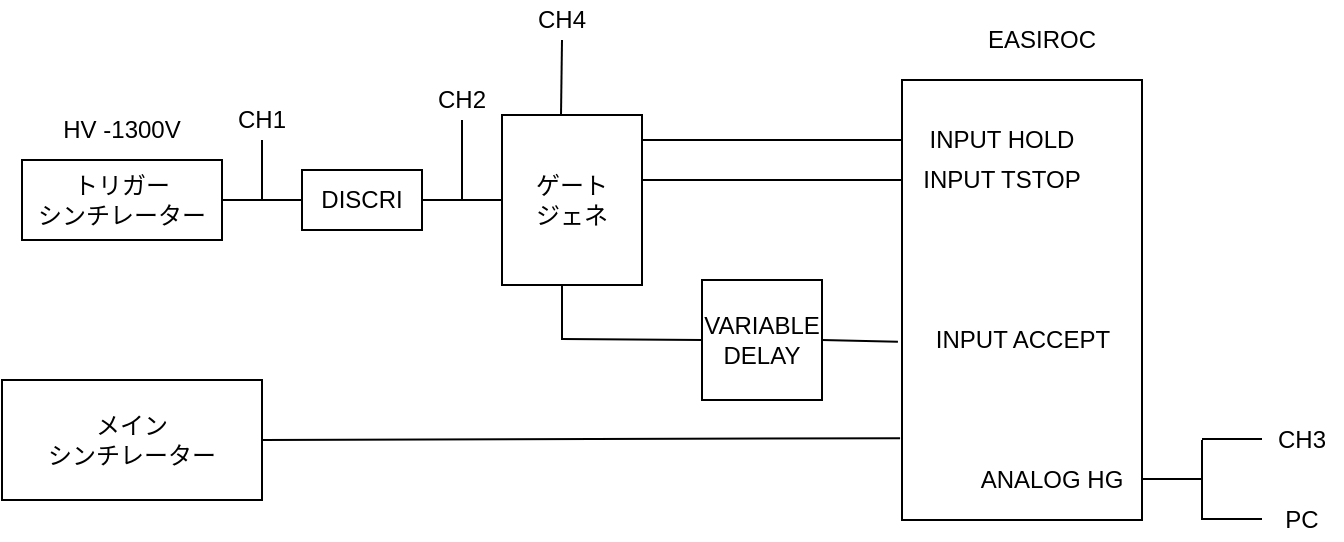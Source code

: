 <mxfile version="14.8.0" type="github">
  <diagram id="Lo5GudRYVA3cNbUUu6u8" name="week2">
    <mxGraphModel dx="645" dy="872" grid="1" gridSize="10" guides="1" tooltips="1" connect="1" arrows="1" fold="1" page="1" pageScale="1" pageWidth="827" pageHeight="1169" math="0" shadow="0">
      <root>
        <mxCell id="0" />
        <mxCell id="1" parent="0" />
        <mxCell id="Ji7lrNQVcZ0eJJV9aK35-1" value="" style="rounded=0;whiteSpace=wrap;html=1;" vertex="1" parent="1">
          <mxGeometry x="490" y="200" width="120" height="220" as="geometry" />
        </mxCell>
        <mxCell id="Ji7lrNQVcZ0eJJV9aK35-2" value="EASIROC" style="text;html=1;strokeColor=none;fillColor=none;align=center;verticalAlign=middle;whiteSpace=wrap;rounded=0;" vertex="1" parent="1">
          <mxGeometry x="540" y="170" width="40" height="20" as="geometry" />
        </mxCell>
        <mxCell id="Ji7lrNQVcZ0eJJV9aK35-3" value="INPUT HOLD" style="text;html=1;strokeColor=none;fillColor=none;align=center;verticalAlign=middle;whiteSpace=wrap;rounded=0;" vertex="1" parent="1">
          <mxGeometry x="490" y="220" width="100" height="20" as="geometry" />
        </mxCell>
        <mxCell id="Ji7lrNQVcZ0eJJV9aK35-4" value="INPUT TSTOP" style="text;html=1;strokeColor=none;fillColor=none;align=center;verticalAlign=middle;whiteSpace=wrap;rounded=0;" vertex="1" parent="1">
          <mxGeometry x="490" y="240" width="100" height="20" as="geometry" />
        </mxCell>
        <mxCell id="Ji7lrNQVcZ0eJJV9aK35-5" value="INPUT ACCEPT" style="text;html=1;strokeColor=none;fillColor=none;align=center;verticalAlign=middle;whiteSpace=wrap;rounded=0;" vertex="1" parent="1">
          <mxGeometry x="497.5" y="320" width="105" height="20" as="geometry" />
        </mxCell>
        <mxCell id="Ji7lrNQVcZ0eJJV9aK35-7" value="ANALOG HG" style="text;html=1;strokeColor=none;fillColor=none;align=center;verticalAlign=middle;whiteSpace=wrap;rounded=0;" vertex="1" parent="1">
          <mxGeometry x="510" y="390" width="110" height="20" as="geometry" />
        </mxCell>
        <mxCell id="Ji7lrNQVcZ0eJJV9aK35-8" value="" style="endArrow=none;html=1;" edge="1" parent="1">
          <mxGeometry width="50" height="50" relative="1" as="geometry">
            <mxPoint x="610" y="399.5" as="sourcePoint" />
            <mxPoint x="640" y="399.5" as="targetPoint" />
          </mxGeometry>
        </mxCell>
        <mxCell id="Ji7lrNQVcZ0eJJV9aK35-9" value="" style="endArrow=none;html=1;" edge="1" parent="1">
          <mxGeometry width="50" height="50" relative="1" as="geometry">
            <mxPoint x="640" y="420" as="sourcePoint" />
            <mxPoint x="640" y="380" as="targetPoint" />
          </mxGeometry>
        </mxCell>
        <mxCell id="Ji7lrNQVcZ0eJJV9aK35-13" value="" style="endArrow=none;html=1;" edge="1" parent="1">
          <mxGeometry width="50" height="50" relative="1" as="geometry">
            <mxPoint x="640" y="379.5" as="sourcePoint" />
            <mxPoint x="670" y="379.5" as="targetPoint" />
          </mxGeometry>
        </mxCell>
        <mxCell id="Ji7lrNQVcZ0eJJV9aK35-14" value="" style="endArrow=none;html=1;" edge="1" parent="1">
          <mxGeometry width="50" height="50" relative="1" as="geometry">
            <mxPoint x="670" y="419.5" as="sourcePoint" />
            <mxPoint x="640" y="419.5" as="targetPoint" />
          </mxGeometry>
        </mxCell>
        <mxCell id="Ji7lrNQVcZ0eJJV9aK35-15" value="CH3" style="text;html=1;strokeColor=none;fillColor=none;align=center;verticalAlign=middle;whiteSpace=wrap;rounded=0;" vertex="1" parent="1">
          <mxGeometry x="670" y="370" width="40" height="20" as="geometry" />
        </mxCell>
        <mxCell id="Ji7lrNQVcZ0eJJV9aK35-16" value="PC" style="text;html=1;strokeColor=none;fillColor=none;align=center;verticalAlign=middle;whiteSpace=wrap;rounded=0;" vertex="1" parent="1">
          <mxGeometry x="670" y="410" width="40" height="20" as="geometry" />
        </mxCell>
        <mxCell id="Ji7lrNQVcZ0eJJV9aK35-17" value="トリガー&lt;br&gt;シンチレーター" style="rounded=0;whiteSpace=wrap;html=1;" vertex="1" parent="1">
          <mxGeometry x="50" y="240" width="100" height="40" as="geometry" />
        </mxCell>
        <mxCell id="Ji7lrNQVcZ0eJJV9aK35-18" value="メイン&lt;br&gt;シンチレーター" style="rounded=0;whiteSpace=wrap;html=1;" vertex="1" parent="1">
          <mxGeometry x="40" y="350" width="130" height="60" as="geometry" />
        </mxCell>
        <mxCell id="Ji7lrNQVcZ0eJJV9aK35-19" value="HV -1300V" style="text;html=1;strokeColor=none;fillColor=none;align=center;verticalAlign=middle;whiteSpace=wrap;rounded=0;" vertex="1" parent="1">
          <mxGeometry x="65" y="200" width="70" height="50" as="geometry" />
        </mxCell>
        <mxCell id="Ji7lrNQVcZ0eJJV9aK35-20" value="" style="endArrow=none;html=1;" edge="1" parent="1">
          <mxGeometry width="50" height="50" relative="1" as="geometry">
            <mxPoint x="150" y="260" as="sourcePoint" />
            <mxPoint x="190" y="260" as="targetPoint" />
          </mxGeometry>
        </mxCell>
        <mxCell id="Ji7lrNQVcZ0eJJV9aK35-21" value="&lt;font style=&quot;font-size: 12px&quot;&gt;DISCRI&lt;/font&gt;" style="rounded=0;whiteSpace=wrap;html=1;" vertex="1" parent="1">
          <mxGeometry x="190" y="245" width="60" height="30" as="geometry" />
        </mxCell>
        <mxCell id="Ji7lrNQVcZ0eJJV9aK35-22" value="ゲート&lt;br&gt;ジェネ" style="rounded=0;whiteSpace=wrap;html=1;" vertex="1" parent="1">
          <mxGeometry x="290" y="217.5" width="70" height="85" as="geometry" />
        </mxCell>
        <mxCell id="Ji7lrNQVcZ0eJJV9aK35-23" value="" style="endArrow=none;html=1;entryX=0;entryY=0.5;entryDx=0;entryDy=0;" edge="1" parent="1" target="Ji7lrNQVcZ0eJJV9aK35-22">
          <mxGeometry width="50" height="50" relative="1" as="geometry">
            <mxPoint x="250" y="260" as="sourcePoint" />
            <mxPoint x="300" y="210" as="targetPoint" />
          </mxGeometry>
        </mxCell>
        <mxCell id="Ji7lrNQVcZ0eJJV9aK35-24" value="" style="endArrow=none;html=1;" edge="1" parent="1" target="Ji7lrNQVcZ0eJJV9aK35-25">
          <mxGeometry width="50" height="50" relative="1" as="geometry">
            <mxPoint x="170" y="260" as="sourcePoint" />
            <mxPoint x="170" y="220" as="targetPoint" />
          </mxGeometry>
        </mxCell>
        <mxCell id="Ji7lrNQVcZ0eJJV9aK35-25" value="CH1" style="text;html=1;strokeColor=none;fillColor=none;align=center;verticalAlign=middle;whiteSpace=wrap;rounded=0;" vertex="1" parent="1">
          <mxGeometry x="150" y="210" width="40" height="20" as="geometry" />
        </mxCell>
        <mxCell id="Ji7lrNQVcZ0eJJV9aK35-26" value="" style="endArrow=none;html=1;" edge="1" parent="1" target="Ji7lrNQVcZ0eJJV9aK35-27">
          <mxGeometry width="50" height="50" relative="1" as="geometry">
            <mxPoint x="270" y="260" as="sourcePoint" />
            <mxPoint x="270" y="210" as="targetPoint" />
          </mxGeometry>
        </mxCell>
        <mxCell id="Ji7lrNQVcZ0eJJV9aK35-27" value="CH2" style="text;html=1;strokeColor=none;fillColor=none;align=center;verticalAlign=middle;whiteSpace=wrap;rounded=0;" vertex="1" parent="1">
          <mxGeometry x="250" y="200" width="40" height="20" as="geometry" />
        </mxCell>
        <mxCell id="Ji7lrNQVcZ0eJJV9aK35-28" value="" style="endArrow=none;html=1;" edge="1" parent="1" target="Ji7lrNQVcZ0eJJV9aK35-3">
          <mxGeometry width="50" height="50" relative="1" as="geometry">
            <mxPoint x="360" y="230" as="sourcePoint" />
            <mxPoint x="410" y="180" as="targetPoint" />
          </mxGeometry>
        </mxCell>
        <mxCell id="Ji7lrNQVcZ0eJJV9aK35-30" value="" style="endArrow=none;html=1;" edge="1" parent="1">
          <mxGeometry width="50" height="50" relative="1" as="geometry">
            <mxPoint x="360" y="250" as="sourcePoint" />
            <mxPoint x="490" y="250" as="targetPoint" />
          </mxGeometry>
        </mxCell>
        <mxCell id="Ji7lrNQVcZ0eJJV9aK35-32" value="" style="endArrow=none;html=1;" edge="1" parent="1">
          <mxGeometry width="50" height="50" relative="1" as="geometry">
            <mxPoint x="320" y="330" as="sourcePoint" />
            <mxPoint x="320" y="302.5" as="targetPoint" />
          </mxGeometry>
        </mxCell>
        <mxCell id="Ji7lrNQVcZ0eJJV9aK35-34" value="VARIABLE&lt;br&gt;DELAY" style="rounded=0;whiteSpace=wrap;html=1;direction=south;" vertex="1" parent="1">
          <mxGeometry x="390" y="300" width="60" height="60" as="geometry" />
        </mxCell>
        <mxCell id="Ji7lrNQVcZ0eJJV9aK35-36" value="" style="endArrow=none;html=1;entryX=0.5;entryY=1;entryDx=0;entryDy=0;" edge="1" parent="1" target="Ji7lrNQVcZ0eJJV9aK35-34">
          <mxGeometry width="50" height="50" relative="1" as="geometry">
            <mxPoint x="320" y="329.5" as="sourcePoint" />
            <mxPoint x="370" y="329.5" as="targetPoint" />
          </mxGeometry>
        </mxCell>
        <mxCell id="Ji7lrNQVcZ0eJJV9aK35-38" value="" style="endArrow=none;html=1;entryX=-0.017;entryY=0.595;entryDx=0;entryDy=0;entryPerimeter=0;" edge="1" parent="1" target="Ji7lrNQVcZ0eJJV9aK35-1">
          <mxGeometry width="50" height="50" relative="1" as="geometry">
            <mxPoint x="450" y="330" as="sourcePoint" />
            <mxPoint x="480" y="330" as="targetPoint" />
          </mxGeometry>
        </mxCell>
        <mxCell id="Ji7lrNQVcZ0eJJV9aK35-39" value="" style="endArrow=none;html=1;" edge="1" parent="1">
          <mxGeometry width="50" height="50" relative="1" as="geometry">
            <mxPoint x="319.5" y="217.5" as="sourcePoint" />
            <mxPoint x="320" y="180" as="targetPoint" />
          </mxGeometry>
        </mxCell>
        <mxCell id="Ji7lrNQVcZ0eJJV9aK35-40" value="CH4" style="text;html=1;strokeColor=none;fillColor=none;align=center;verticalAlign=middle;whiteSpace=wrap;rounded=0;" vertex="1" parent="1">
          <mxGeometry x="300" y="160" width="40" height="20" as="geometry" />
        </mxCell>
        <mxCell id="Ji7lrNQVcZ0eJJV9aK35-42" value="" style="endArrow=none;html=1;entryX=-0.008;entryY=0.814;entryDx=0;entryDy=0;entryPerimeter=0;" edge="1" parent="1" target="Ji7lrNQVcZ0eJJV9aK35-1">
          <mxGeometry width="50" height="50" relative="1" as="geometry">
            <mxPoint x="170" y="380" as="sourcePoint" />
            <mxPoint x="480" y="380" as="targetPoint" />
          </mxGeometry>
        </mxCell>
      </root>
    </mxGraphModel>
  </diagram>
</mxfile>

